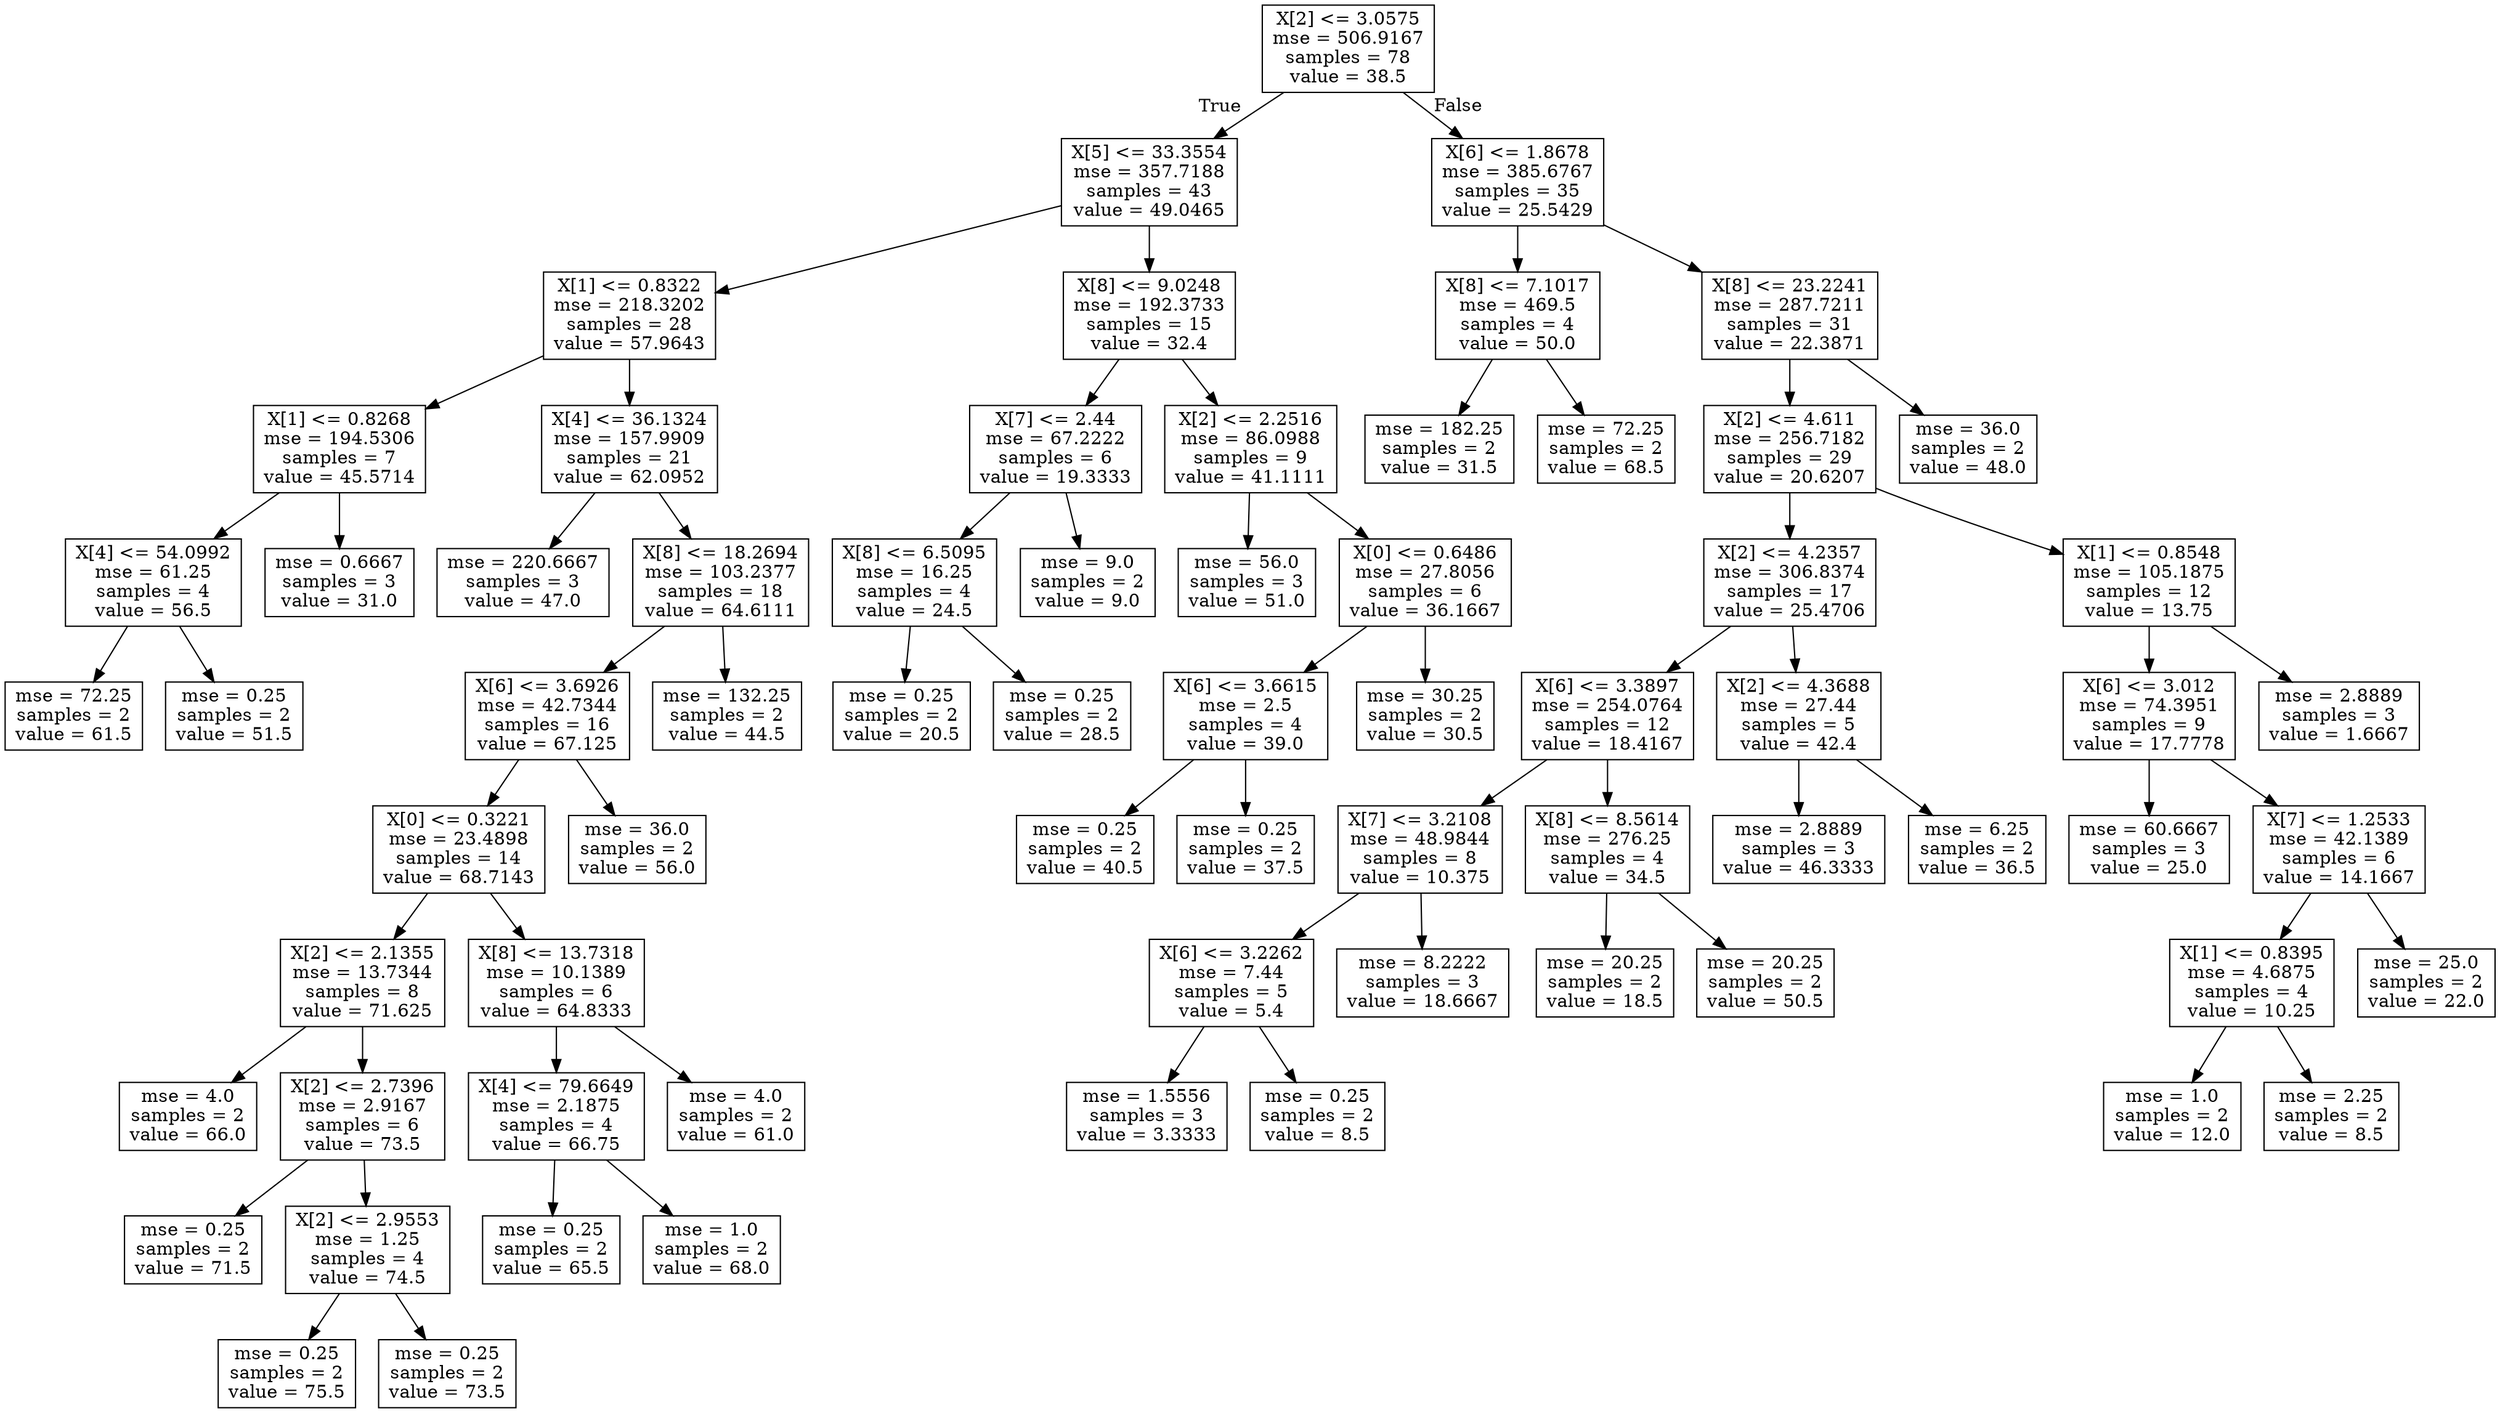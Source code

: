 digraph Tree {
node [shape=box] ;
0 [label="X[2] <= 3.0575\nmse = 506.9167\nsamples = 78\nvalue = 38.5"] ;
1 [label="X[5] <= 33.3554\nmse = 357.7188\nsamples = 43\nvalue = 49.0465"] ;
0 -> 1 [labeldistance=2.5, labelangle=45, headlabel="True"] ;
2 [label="X[1] <= 0.8322\nmse = 218.3202\nsamples = 28\nvalue = 57.9643"] ;
1 -> 2 ;
3 [label="X[1] <= 0.8268\nmse = 194.5306\nsamples = 7\nvalue = 45.5714"] ;
2 -> 3 ;
4 [label="X[4] <= 54.0992\nmse = 61.25\nsamples = 4\nvalue = 56.5"] ;
3 -> 4 ;
5 [label="mse = 72.25\nsamples = 2\nvalue = 61.5"] ;
4 -> 5 ;
6 [label="mse = 0.25\nsamples = 2\nvalue = 51.5"] ;
4 -> 6 ;
7 [label="mse = 0.6667\nsamples = 3\nvalue = 31.0"] ;
3 -> 7 ;
8 [label="X[4] <= 36.1324\nmse = 157.9909\nsamples = 21\nvalue = 62.0952"] ;
2 -> 8 ;
9 [label="mse = 220.6667\nsamples = 3\nvalue = 47.0"] ;
8 -> 9 ;
10 [label="X[8] <= 18.2694\nmse = 103.2377\nsamples = 18\nvalue = 64.6111"] ;
8 -> 10 ;
11 [label="X[6] <= 3.6926\nmse = 42.7344\nsamples = 16\nvalue = 67.125"] ;
10 -> 11 ;
12 [label="X[0] <= 0.3221\nmse = 23.4898\nsamples = 14\nvalue = 68.7143"] ;
11 -> 12 ;
13 [label="X[2] <= 2.1355\nmse = 13.7344\nsamples = 8\nvalue = 71.625"] ;
12 -> 13 ;
14 [label="mse = 4.0\nsamples = 2\nvalue = 66.0"] ;
13 -> 14 ;
15 [label="X[2] <= 2.7396\nmse = 2.9167\nsamples = 6\nvalue = 73.5"] ;
13 -> 15 ;
16 [label="mse = 0.25\nsamples = 2\nvalue = 71.5"] ;
15 -> 16 ;
17 [label="X[2] <= 2.9553\nmse = 1.25\nsamples = 4\nvalue = 74.5"] ;
15 -> 17 ;
18 [label="mse = 0.25\nsamples = 2\nvalue = 75.5"] ;
17 -> 18 ;
19 [label="mse = 0.25\nsamples = 2\nvalue = 73.5"] ;
17 -> 19 ;
20 [label="X[8] <= 13.7318\nmse = 10.1389\nsamples = 6\nvalue = 64.8333"] ;
12 -> 20 ;
21 [label="X[4] <= 79.6649\nmse = 2.1875\nsamples = 4\nvalue = 66.75"] ;
20 -> 21 ;
22 [label="mse = 0.25\nsamples = 2\nvalue = 65.5"] ;
21 -> 22 ;
23 [label="mse = 1.0\nsamples = 2\nvalue = 68.0"] ;
21 -> 23 ;
24 [label="mse = 4.0\nsamples = 2\nvalue = 61.0"] ;
20 -> 24 ;
25 [label="mse = 36.0\nsamples = 2\nvalue = 56.0"] ;
11 -> 25 ;
26 [label="mse = 132.25\nsamples = 2\nvalue = 44.5"] ;
10 -> 26 ;
27 [label="X[8] <= 9.0248\nmse = 192.3733\nsamples = 15\nvalue = 32.4"] ;
1 -> 27 ;
28 [label="X[7] <= 2.44\nmse = 67.2222\nsamples = 6\nvalue = 19.3333"] ;
27 -> 28 ;
29 [label="X[8] <= 6.5095\nmse = 16.25\nsamples = 4\nvalue = 24.5"] ;
28 -> 29 ;
30 [label="mse = 0.25\nsamples = 2\nvalue = 20.5"] ;
29 -> 30 ;
31 [label="mse = 0.25\nsamples = 2\nvalue = 28.5"] ;
29 -> 31 ;
32 [label="mse = 9.0\nsamples = 2\nvalue = 9.0"] ;
28 -> 32 ;
33 [label="X[2] <= 2.2516\nmse = 86.0988\nsamples = 9\nvalue = 41.1111"] ;
27 -> 33 ;
34 [label="mse = 56.0\nsamples = 3\nvalue = 51.0"] ;
33 -> 34 ;
35 [label="X[0] <= 0.6486\nmse = 27.8056\nsamples = 6\nvalue = 36.1667"] ;
33 -> 35 ;
36 [label="X[6] <= 3.6615\nmse = 2.5\nsamples = 4\nvalue = 39.0"] ;
35 -> 36 ;
37 [label="mse = 0.25\nsamples = 2\nvalue = 40.5"] ;
36 -> 37 ;
38 [label="mse = 0.25\nsamples = 2\nvalue = 37.5"] ;
36 -> 38 ;
39 [label="mse = 30.25\nsamples = 2\nvalue = 30.5"] ;
35 -> 39 ;
40 [label="X[6] <= 1.8678\nmse = 385.6767\nsamples = 35\nvalue = 25.5429"] ;
0 -> 40 [labeldistance=2.5, labelangle=-45, headlabel="False"] ;
41 [label="X[8] <= 7.1017\nmse = 469.5\nsamples = 4\nvalue = 50.0"] ;
40 -> 41 ;
42 [label="mse = 182.25\nsamples = 2\nvalue = 31.5"] ;
41 -> 42 ;
43 [label="mse = 72.25\nsamples = 2\nvalue = 68.5"] ;
41 -> 43 ;
44 [label="X[8] <= 23.2241\nmse = 287.7211\nsamples = 31\nvalue = 22.3871"] ;
40 -> 44 ;
45 [label="X[2] <= 4.611\nmse = 256.7182\nsamples = 29\nvalue = 20.6207"] ;
44 -> 45 ;
46 [label="X[2] <= 4.2357\nmse = 306.8374\nsamples = 17\nvalue = 25.4706"] ;
45 -> 46 ;
47 [label="X[6] <= 3.3897\nmse = 254.0764\nsamples = 12\nvalue = 18.4167"] ;
46 -> 47 ;
48 [label="X[7] <= 3.2108\nmse = 48.9844\nsamples = 8\nvalue = 10.375"] ;
47 -> 48 ;
49 [label="X[6] <= 3.2262\nmse = 7.44\nsamples = 5\nvalue = 5.4"] ;
48 -> 49 ;
50 [label="mse = 1.5556\nsamples = 3\nvalue = 3.3333"] ;
49 -> 50 ;
51 [label="mse = 0.25\nsamples = 2\nvalue = 8.5"] ;
49 -> 51 ;
52 [label="mse = 8.2222\nsamples = 3\nvalue = 18.6667"] ;
48 -> 52 ;
53 [label="X[8] <= 8.5614\nmse = 276.25\nsamples = 4\nvalue = 34.5"] ;
47 -> 53 ;
54 [label="mse = 20.25\nsamples = 2\nvalue = 18.5"] ;
53 -> 54 ;
55 [label="mse = 20.25\nsamples = 2\nvalue = 50.5"] ;
53 -> 55 ;
56 [label="X[2] <= 4.3688\nmse = 27.44\nsamples = 5\nvalue = 42.4"] ;
46 -> 56 ;
57 [label="mse = 2.8889\nsamples = 3\nvalue = 46.3333"] ;
56 -> 57 ;
58 [label="mse = 6.25\nsamples = 2\nvalue = 36.5"] ;
56 -> 58 ;
59 [label="X[1] <= 0.8548\nmse = 105.1875\nsamples = 12\nvalue = 13.75"] ;
45 -> 59 ;
60 [label="X[6] <= 3.012\nmse = 74.3951\nsamples = 9\nvalue = 17.7778"] ;
59 -> 60 ;
61 [label="mse = 60.6667\nsamples = 3\nvalue = 25.0"] ;
60 -> 61 ;
62 [label="X[7] <= 1.2533\nmse = 42.1389\nsamples = 6\nvalue = 14.1667"] ;
60 -> 62 ;
63 [label="X[1] <= 0.8395\nmse = 4.6875\nsamples = 4\nvalue = 10.25"] ;
62 -> 63 ;
64 [label="mse = 1.0\nsamples = 2\nvalue = 12.0"] ;
63 -> 64 ;
65 [label="mse = 2.25\nsamples = 2\nvalue = 8.5"] ;
63 -> 65 ;
66 [label="mse = 25.0\nsamples = 2\nvalue = 22.0"] ;
62 -> 66 ;
67 [label="mse = 2.8889\nsamples = 3\nvalue = 1.6667"] ;
59 -> 67 ;
68 [label="mse = 36.0\nsamples = 2\nvalue = 48.0"] ;
44 -> 68 ;
}